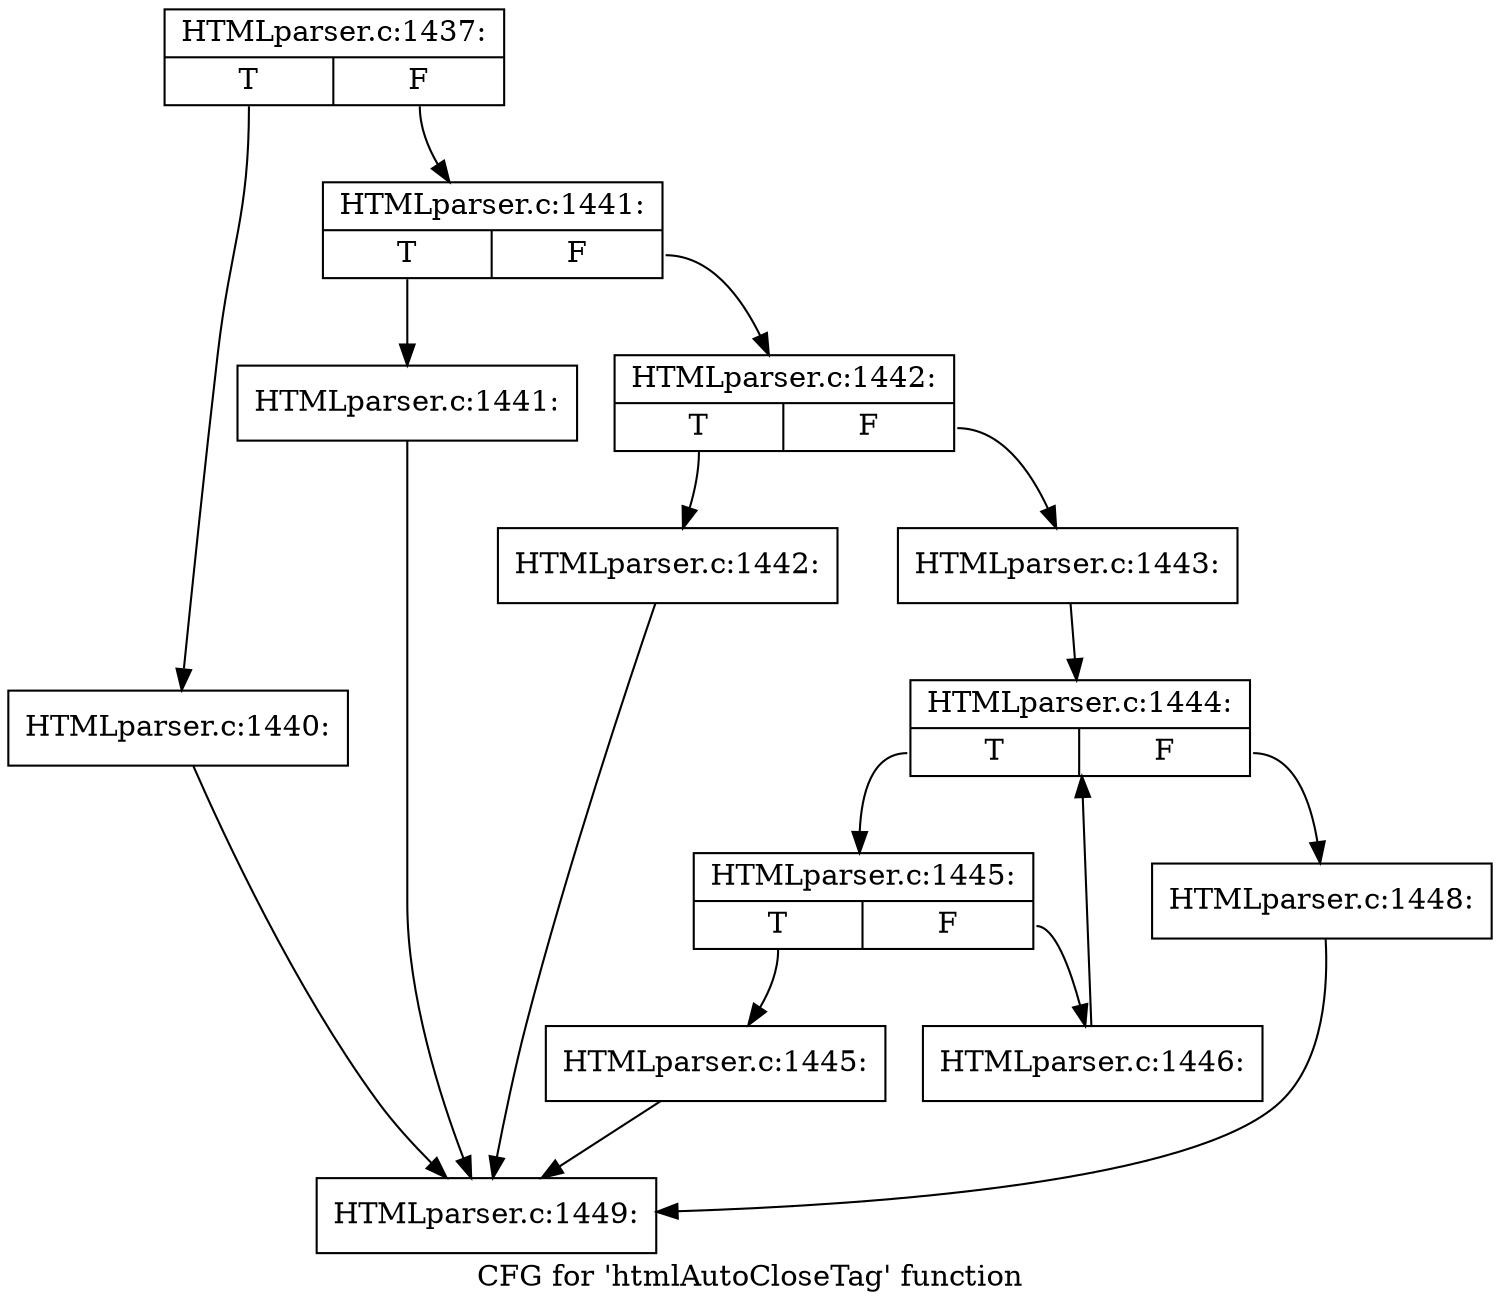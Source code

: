 digraph "CFG for 'htmlAutoCloseTag' function" {
	label="CFG for 'htmlAutoCloseTag' function";

	Node0x3b0a260 [shape=record,label="{HTMLparser.c:1437:|{<s0>T|<s1>F}}"];
	Node0x3b0a260:s0 -> Node0x3b12c00;
	Node0x3b0a260:s1 -> Node0x3b12c50;
	Node0x3b12c00 [shape=record,label="{HTMLparser.c:1440:}"];
	Node0x3b12c00 -> Node0x3b0a210;
	Node0x3b12c50 [shape=record,label="{HTMLparser.c:1441:|{<s0>T|<s1>F}}"];
	Node0x3b12c50:s0 -> Node0x3b13110;
	Node0x3b12c50:s1 -> Node0x3b13160;
	Node0x3b13110 [shape=record,label="{HTMLparser.c:1441:}"];
	Node0x3b13110 -> Node0x3b0a210;
	Node0x3b13160 [shape=record,label="{HTMLparser.c:1442:|{<s0>T|<s1>F}}"];
	Node0x3b13160:s0 -> Node0x3b139f0;
	Node0x3b13160:s1 -> Node0x3b13d20;
	Node0x3b139f0 [shape=record,label="{HTMLparser.c:1442:}"];
	Node0x3b139f0 -> Node0x3b0a210;
	Node0x3b13d20 [shape=record,label="{HTMLparser.c:1443:}"];
	Node0x3b13d20 -> Node0x3b14310;
	Node0x3b14310 [shape=record,label="{HTMLparser.c:1444:|{<s0>T|<s1>F}}"];
	Node0x3b14310:s0 -> Node0x3b14d20;
	Node0x3b14310:s1 -> Node0x3b14580;
	Node0x3b14d20 [shape=record,label="{HTMLparser.c:1445:|{<s0>T|<s1>F}}"];
	Node0x3b14d20:s0 -> Node0x3b14e60;
	Node0x3b14d20:s1 -> Node0x3b14eb0;
	Node0x3b14e60 [shape=record,label="{HTMLparser.c:1445:}"];
	Node0x3b14e60 -> Node0x3b0a210;
	Node0x3b14eb0 [shape=record,label="{HTMLparser.c:1446:}"];
	Node0x3b14eb0 -> Node0x3b14310;
	Node0x3b14580 [shape=record,label="{HTMLparser.c:1448:}"];
	Node0x3b14580 -> Node0x3b0a210;
	Node0x3b0a210 [shape=record,label="{HTMLparser.c:1449:}"];
}
